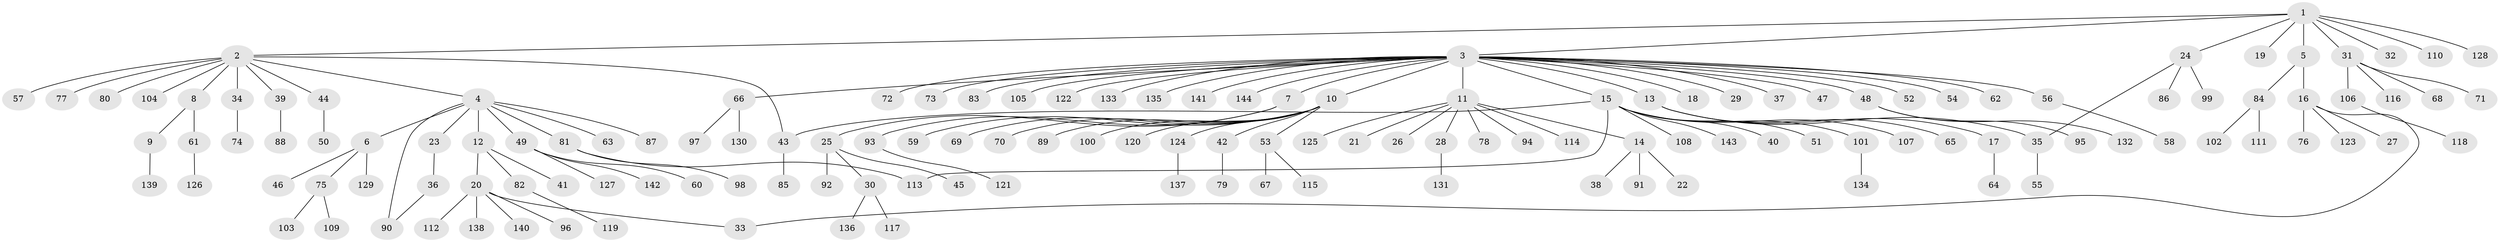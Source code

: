 // coarse degree distribution, {5: 0.022222222222222223, 6: 0.022222222222222223, 9: 0.022222222222222223, 7: 0.022222222222222223, 3: 0.08888888888888889, 2: 0.3111111111111111, 1: 0.4666666666666667, 4: 0.044444444444444446}
// Generated by graph-tools (version 1.1) at 2025/50/03/04/25 22:50:15]
// undirected, 144 vertices, 148 edges
graph export_dot {
  node [color=gray90,style=filled];
  1;
  2;
  3;
  4;
  5;
  6;
  7;
  8;
  9;
  10;
  11;
  12;
  13;
  14;
  15;
  16;
  17;
  18;
  19;
  20;
  21;
  22;
  23;
  24;
  25;
  26;
  27;
  28;
  29;
  30;
  31;
  32;
  33;
  34;
  35;
  36;
  37;
  38;
  39;
  40;
  41;
  42;
  43;
  44;
  45;
  46;
  47;
  48;
  49;
  50;
  51;
  52;
  53;
  54;
  55;
  56;
  57;
  58;
  59;
  60;
  61;
  62;
  63;
  64;
  65;
  66;
  67;
  68;
  69;
  70;
  71;
  72;
  73;
  74;
  75;
  76;
  77;
  78;
  79;
  80;
  81;
  82;
  83;
  84;
  85;
  86;
  87;
  88;
  89;
  90;
  91;
  92;
  93;
  94;
  95;
  96;
  97;
  98;
  99;
  100;
  101;
  102;
  103;
  104;
  105;
  106;
  107;
  108;
  109;
  110;
  111;
  112;
  113;
  114;
  115;
  116;
  117;
  118;
  119;
  120;
  121;
  122;
  123;
  124;
  125;
  126;
  127;
  128;
  129;
  130;
  131;
  132;
  133;
  134;
  135;
  136;
  137;
  138;
  139;
  140;
  141;
  142;
  143;
  144;
  1 -- 2;
  1 -- 3;
  1 -- 5;
  1 -- 19;
  1 -- 24;
  1 -- 31;
  1 -- 32;
  1 -- 110;
  1 -- 128;
  2 -- 4;
  2 -- 8;
  2 -- 34;
  2 -- 39;
  2 -- 43;
  2 -- 44;
  2 -- 57;
  2 -- 77;
  2 -- 80;
  2 -- 104;
  3 -- 7;
  3 -- 10;
  3 -- 11;
  3 -- 13;
  3 -- 15;
  3 -- 18;
  3 -- 29;
  3 -- 37;
  3 -- 47;
  3 -- 48;
  3 -- 52;
  3 -- 54;
  3 -- 56;
  3 -- 62;
  3 -- 66;
  3 -- 72;
  3 -- 73;
  3 -- 83;
  3 -- 105;
  3 -- 122;
  3 -- 133;
  3 -- 135;
  3 -- 141;
  3 -- 144;
  4 -- 6;
  4 -- 12;
  4 -- 23;
  4 -- 49;
  4 -- 63;
  4 -- 81;
  4 -- 87;
  4 -- 90;
  5 -- 16;
  5 -- 84;
  6 -- 46;
  6 -- 75;
  6 -- 129;
  7 -- 25;
  7 -- 93;
  8 -- 9;
  8 -- 61;
  9 -- 139;
  10 -- 42;
  10 -- 53;
  10 -- 59;
  10 -- 69;
  10 -- 70;
  10 -- 89;
  10 -- 100;
  10 -- 120;
  10 -- 124;
  11 -- 14;
  11 -- 21;
  11 -- 26;
  11 -- 28;
  11 -- 78;
  11 -- 94;
  11 -- 114;
  11 -- 125;
  12 -- 20;
  12 -- 41;
  12 -- 82;
  13 -- 17;
  13 -- 35;
  13 -- 65;
  14 -- 22;
  14 -- 38;
  14 -- 91;
  15 -- 40;
  15 -- 43;
  15 -- 51;
  15 -- 101;
  15 -- 107;
  15 -- 108;
  15 -- 113;
  15 -- 143;
  16 -- 27;
  16 -- 33;
  16 -- 76;
  16 -- 123;
  17 -- 64;
  20 -- 33;
  20 -- 96;
  20 -- 112;
  20 -- 138;
  20 -- 140;
  23 -- 36;
  24 -- 35;
  24 -- 86;
  24 -- 99;
  25 -- 30;
  25 -- 45;
  25 -- 92;
  28 -- 131;
  30 -- 117;
  30 -- 136;
  31 -- 68;
  31 -- 71;
  31 -- 106;
  31 -- 116;
  34 -- 74;
  35 -- 55;
  36 -- 90;
  39 -- 88;
  42 -- 79;
  43 -- 85;
  44 -- 50;
  48 -- 95;
  48 -- 132;
  49 -- 60;
  49 -- 127;
  49 -- 142;
  53 -- 67;
  53 -- 115;
  56 -- 58;
  61 -- 126;
  66 -- 97;
  66 -- 130;
  75 -- 103;
  75 -- 109;
  81 -- 98;
  81 -- 113;
  82 -- 119;
  84 -- 102;
  84 -- 111;
  93 -- 121;
  101 -- 134;
  106 -- 118;
  124 -- 137;
}
